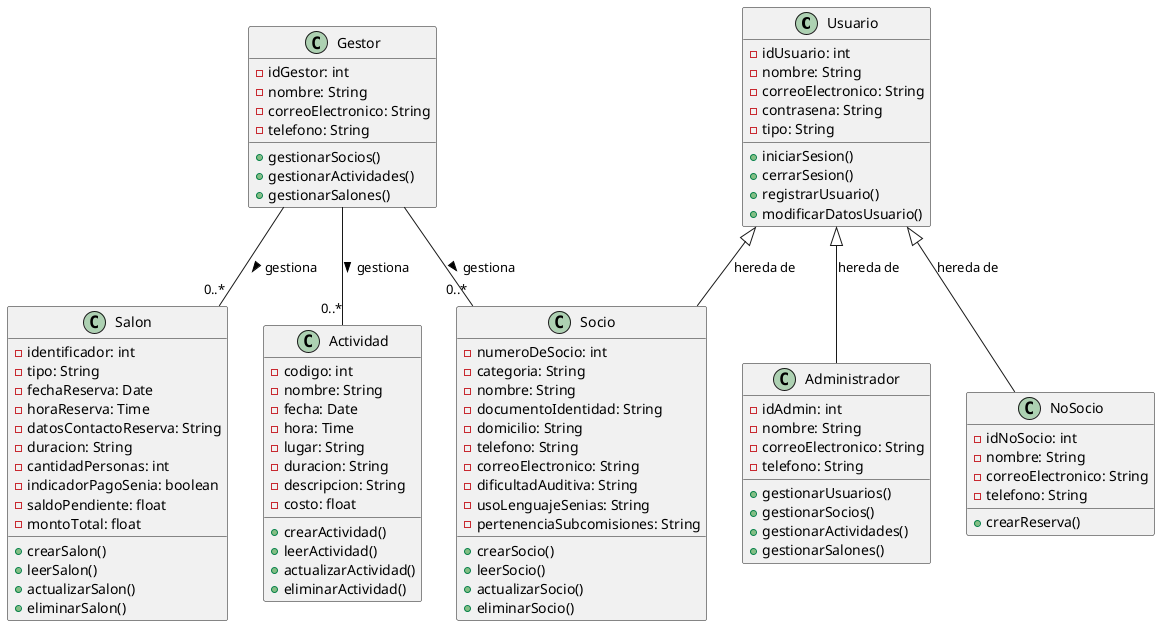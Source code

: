 @startuml

class Usuario {
  - idUsuario: int
  - nombre: String
  - correoElectronico: String
  - contrasena: String
  - tipo: String
  + iniciarSesion()
  + cerrarSesion()
  + registrarUsuario()
  + modificarDatosUsuario()
}

class Socio {
  - numeroDeSocio: int
  - categoria: String
  - nombre: String
  - documentoIdentidad: String
  - domicilio: String
  - telefono: String
  - correoElectronico: String
  - dificultadAuditiva: String
  - usoLenguajeSenias: String
  - pertenenciaSubcomisiones: String
  + crearSocio()
  + leerSocio()
  + actualizarSocio()
  + eliminarSocio()
}

class Administrador {
  - idAdmin: int
  - nombre: String
  - correoElectronico: String
  - telefono: String
  + gestionarUsuarios()
  + gestionarSocios()
  + gestionarActividades()
  + gestionarSalones()
}

class NoSocio {
  - idNoSocio: int
  - nombre: String
  - correoElectronico: String
  - telefono: String
  + crearReserva()
}

class Actividad {
  - codigo: int
  - nombre: String
  - fecha: Date
  - hora: Time
  - lugar: String
  - duracion: String
  - descripcion: String
  - costo: float
  + crearActividad()
  + leerActividad()
  + actualizarActividad()
  + eliminarActividad()
}

class Salon {
  - identificador: int
  - tipo: String
  - fechaReserva: Date
  - horaReserva: Time
  - datosContactoReserva: String
  - duracion: String
  - cantidadPersonas: int
  - indicadorPagoSenia: boolean
  - saldoPendiente: float
  - montoTotal: float
  + crearSalon()
  + leerSalon()
  + actualizarSalon()
  + eliminarSalon()
}

class Gestor {
  - idGestor: int
  - nombre: String
  - correoElectronico: String
  - telefono: String
  + gestionarSocios()
  + gestionarActividades()
  + gestionarSalones()
}

Usuario <|-- Socio : hereda de
Usuario <|-- Administrador : hereda de
Usuario <|-- NoSocio : hereda de


Gestor -- "0..*" Socio : gestiona >
Gestor -- "0..*" Actividad : gestiona >
Gestor -- "0..*" Salon : gestiona >

@enduml